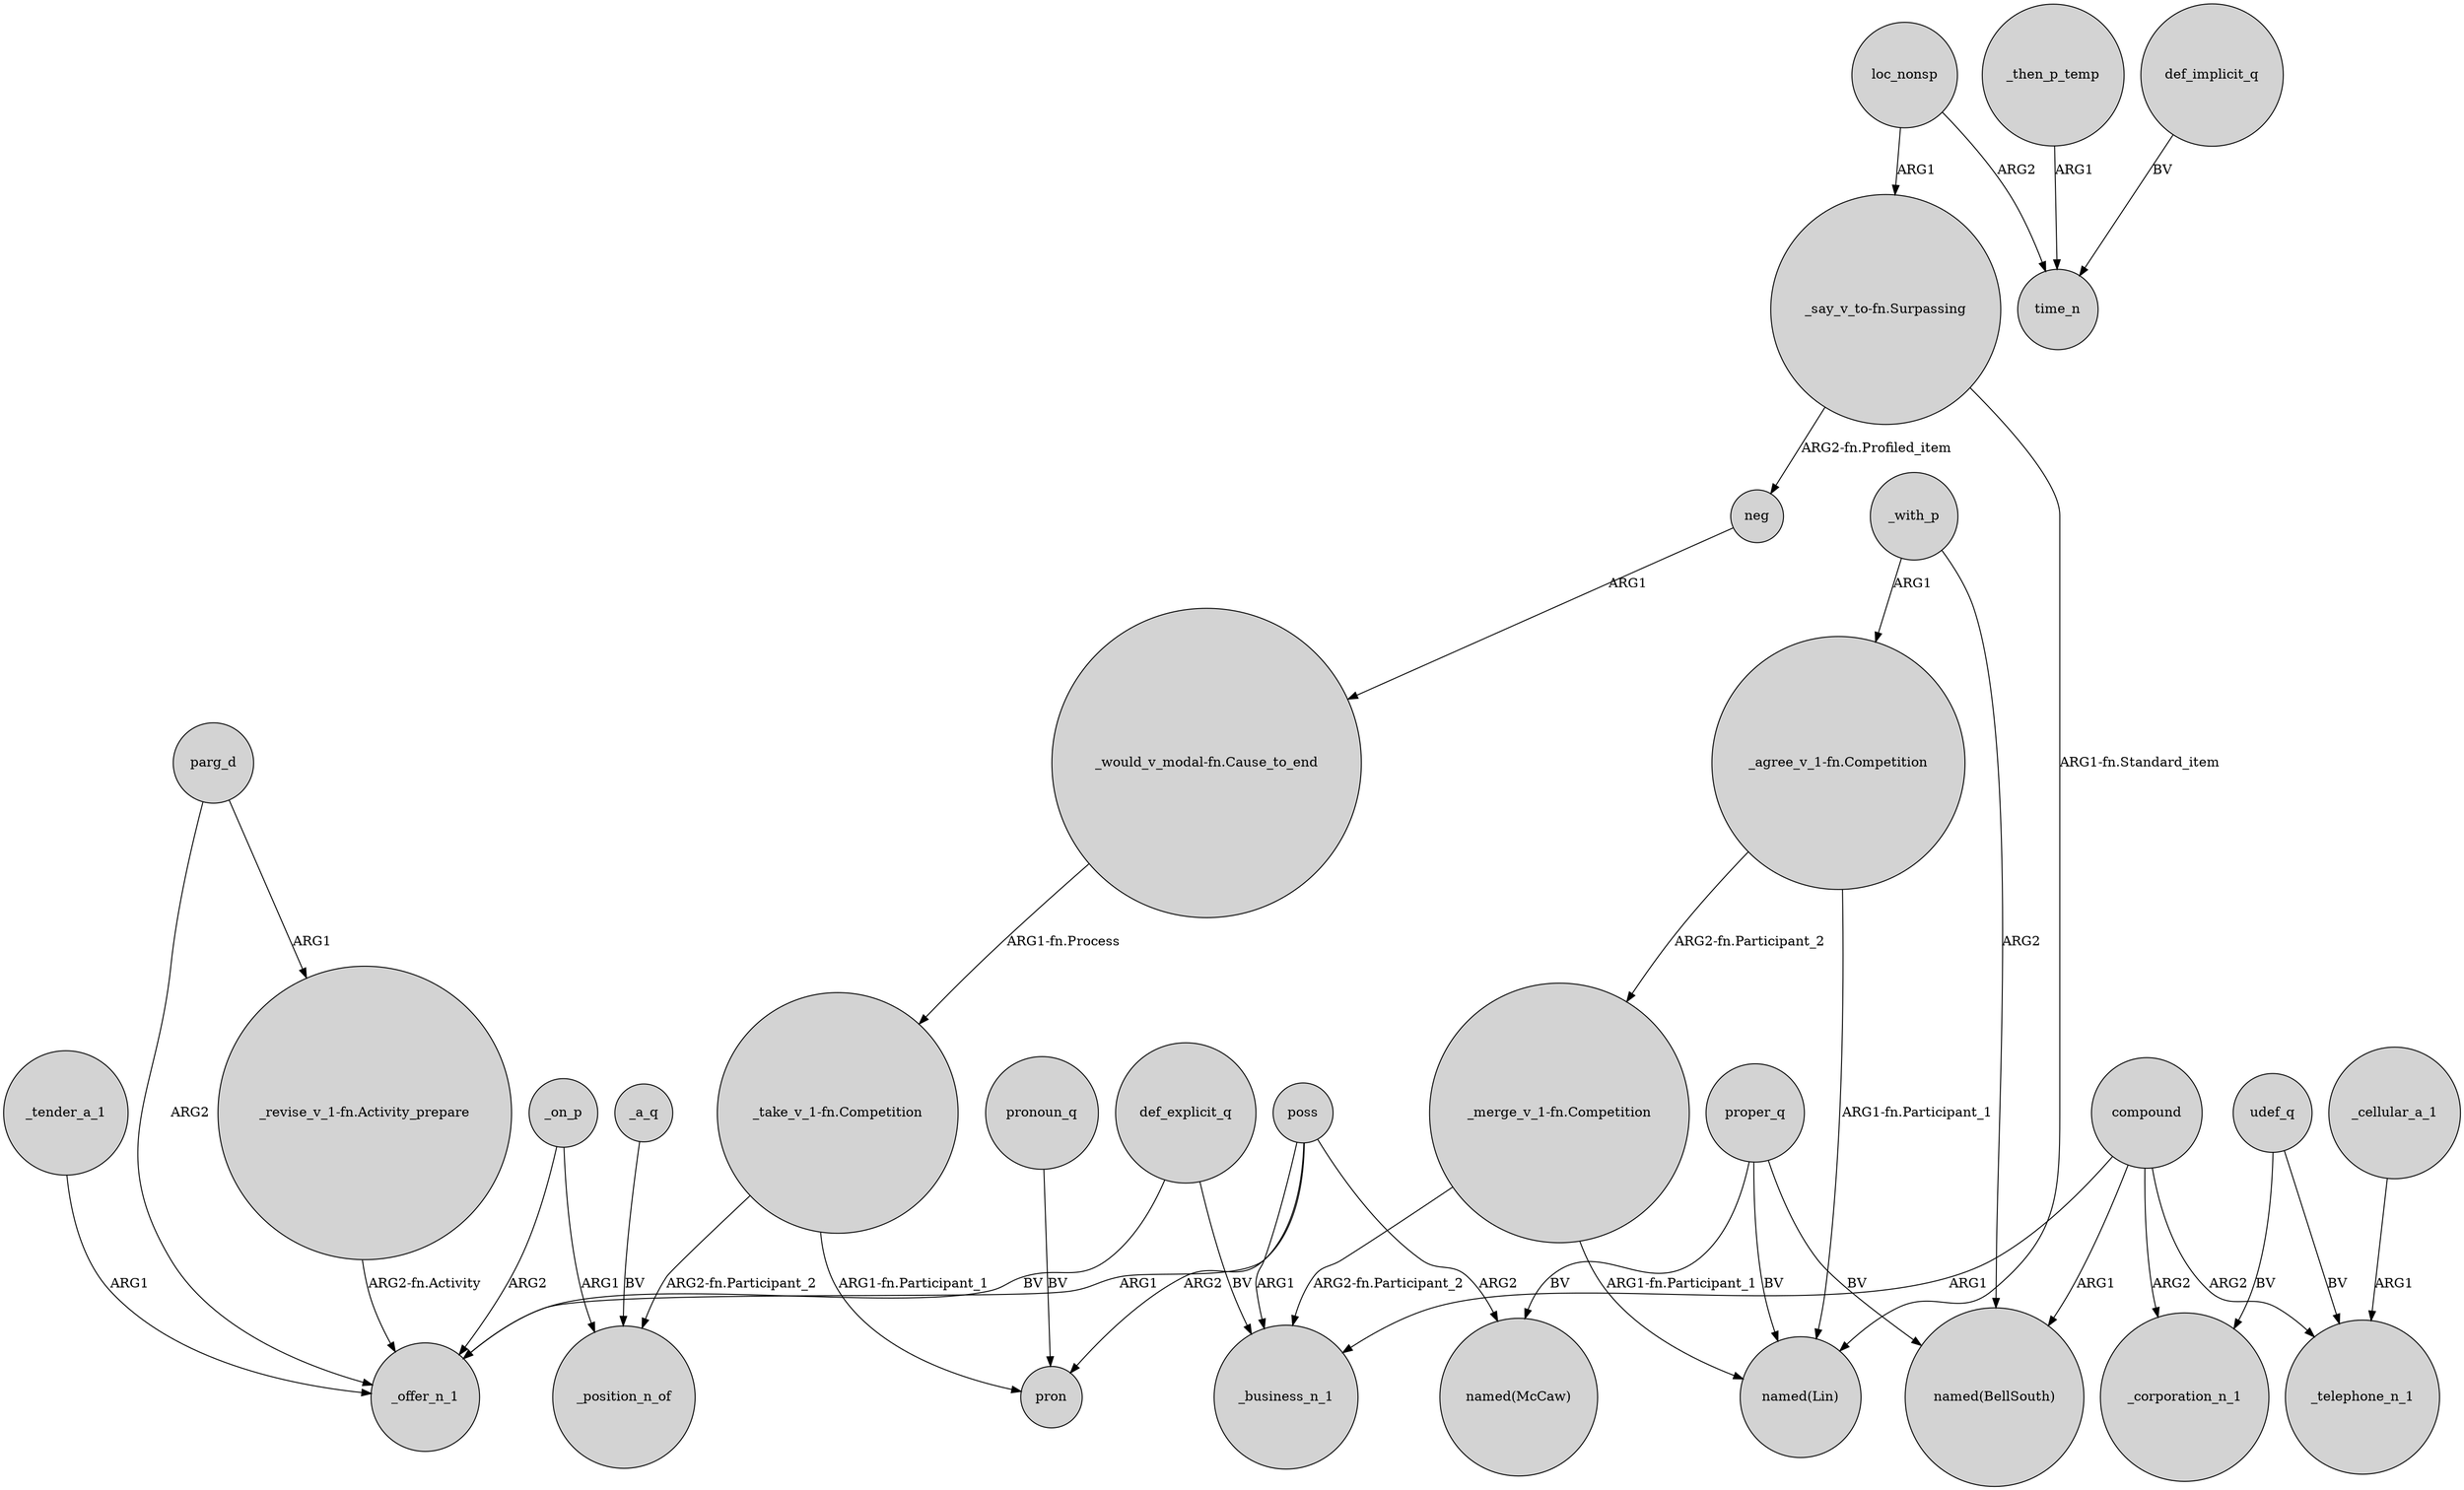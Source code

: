 digraph {
	node [shape=circle style=filled]
	def_explicit_q -> _business_n_1 [label=BV]
	_on_p -> _offer_n_1 [label=ARG2]
	parg_d -> "_revise_v_1-fn.Activity_prepare" [label=ARG1]
	udef_q -> _telephone_n_1 [label=BV]
	parg_d -> _offer_n_1 [label=ARG2]
	poss -> _business_n_1 [label=ARG1]
	_cellular_a_1 -> _telephone_n_1 [label=ARG1]
	"_agree_v_1-fn.Competition" -> "_merge_v_1-fn.Competition" [label="ARG2-fn.Participant_2"]
	proper_q -> "named(Lin)" [label=BV]
	compound -> "named(BellSouth)" [label=ARG1]
	_then_p_temp -> time_n [label=ARG1]
	proper_q -> "named(McCaw)" [label=BV]
	proper_q -> "named(BellSouth)" [label=BV]
	"_merge_v_1-fn.Competition" -> "named(Lin)" [label="ARG1-fn.Participant_1"]
	"_would_v_modal-fn.Cause_to_end" -> "_take_v_1-fn.Competition" [label="ARG1-fn.Process"]
	"_take_v_1-fn.Competition" -> _position_n_of [label="ARG2-fn.Participant_2"]
	pronoun_q -> pron [label=BV]
	poss -> _offer_n_1 [label=ARG1]
	poss -> pron [label=ARG2]
	_on_p -> _position_n_of [label=ARG1]
	compound -> _telephone_n_1 [label=ARG2]
	"_say_v_to-fn.Surpassing" -> "named(Lin)" [label="ARG1-fn.Standard_item"]
	_with_p -> "_agree_v_1-fn.Competition" [label=ARG1]
	def_explicit_q -> _offer_n_1 [label=BV]
	poss -> "named(McCaw)" [label=ARG2]
	"_take_v_1-fn.Competition" -> pron [label="ARG1-fn.Participant_1"]
	_tender_a_1 -> _offer_n_1 [label=ARG1]
	"_merge_v_1-fn.Competition" -> _business_n_1 [label="ARG2-fn.Participant_2"]
	_a_q -> _position_n_of [label=BV]
	compound -> _corporation_n_1 [label=ARG2]
	udef_q -> _corporation_n_1 [label=BV]
	"_revise_v_1-fn.Activity_prepare" -> _offer_n_1 [label="ARG2-fn.Activity"]
	loc_nonsp -> time_n [label=ARG2]
	neg -> "_would_v_modal-fn.Cause_to_end" [label=ARG1]
	compound -> _business_n_1 [label=ARG1]
	"_agree_v_1-fn.Competition" -> "named(Lin)" [label="ARG1-fn.Participant_1"]
	def_implicit_q -> time_n [label=BV]
	loc_nonsp -> "_say_v_to-fn.Surpassing" [label=ARG1]
	_with_p -> "named(BellSouth)" [label=ARG2]
	"_say_v_to-fn.Surpassing" -> neg [label="ARG2-fn.Profiled_item"]
}
